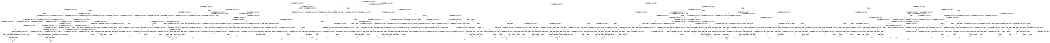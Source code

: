 digraph BCG {
size = "7, 10.5";
center = TRUE;
node [shape = circle];
0 [peripheries = 2];
0 -> 1 [label = "EX !0 !ATOMIC_EXCH_BRANCH (1, +1, TRUE, +0, 2, TRUE) !{0}"];
0 -> 2 [label = "EX !2 !ATOMIC_EXCH_BRANCH (1, +1, TRUE, +0, 3, TRUE) !{0}"];
0 -> 3 [label = "EX !1 !ATOMIC_EXCH_BRANCH (1, +0, TRUE, +0, 1, TRUE) !{0}"];
0 -> 4 [label = "EX !0 !ATOMIC_EXCH_BRANCH (1, +1, TRUE, +0, 2, TRUE) !{0}"];
1 -> 5 [label = "EX !2 !ATOMIC_EXCH_BRANCH (1, +1, TRUE, +0, 3, FALSE) !{0}"];
1 -> 6 [label = "EX !1 !ATOMIC_EXCH_BRANCH (1, +0, TRUE, +0, 1, FALSE) !{0}"];
1 -> 7 [label = "TERMINATE !0"];
2 -> 8 [label = "EX !0 !ATOMIC_EXCH_BRANCH (1, +1, TRUE, +0, 2, FALSE) !{0, 2}"];
2 -> 9 [label = "EX !1 !ATOMIC_EXCH_BRANCH (1, +0, TRUE, +0, 1, FALSE) !{0, 2}"];
2 -> 10 [label = "TERMINATE !2"];
2 -> 11 [label = "EX !0 !ATOMIC_EXCH_BRANCH (1, +1, TRUE, +0, 2, FALSE) !{0, 2}"];
3 -> 3 [label = "EX !1 !ATOMIC_EXCH_BRANCH (1, +0, TRUE, +0, 1, TRUE) !{0, 1}"];
3 -> 12 [label = "EX !0 !ATOMIC_EXCH_BRANCH (1, +1, TRUE, +0, 2, TRUE) !{0, 1}"];
3 -> 13 [label = "EX !2 !ATOMIC_EXCH_BRANCH (1, +1, TRUE, +0, 3, TRUE) !{0, 1}"];
3 -> 14 [label = "EX !0 !ATOMIC_EXCH_BRANCH (1, +1, TRUE, +0, 2, TRUE) !{0, 1}"];
4 -> 15 [label = "EX !2 !ATOMIC_EXCH_BRANCH (1, +1, TRUE, +0, 3, FALSE) !{0}"];
4 -> 16 [label = "EX !1 !ATOMIC_EXCH_BRANCH (1, +0, TRUE, +0, 1, FALSE) !{0}"];
4 -> 17 [label = "TERMINATE !0"];
5 -> 18 [label = "EX !2 !ATOMIC_EXCH_BRANCH (1, +0, TRUE, +1, 1, TRUE) !{0, 2}"];
5 -> 19 [label = "EX !1 !ATOMIC_EXCH_BRANCH (1, +0, TRUE, +0, 1, FALSE) !{0, 2}"];
5 -> 20 [label = "TERMINATE !0"];
6 -> 21 [label = "EX !2 !ATOMIC_EXCH_BRANCH (1, +1, TRUE, +0, 3, TRUE) !{0, 1}"];
6 -> 22 [label = "TERMINATE !0"];
6 -> 23 [label = "TERMINATE !1"];
7 -> 24 [label = "EX !1 !ATOMIC_EXCH_BRANCH (1, +0, TRUE, +0, 1, FALSE) !{1}"];
7 -> 25 [label = "EX !2 !ATOMIC_EXCH_BRANCH (1, +1, TRUE, +0, 3, FALSE) !{1}"];
7 -> 26 [label = "EX !1 !ATOMIC_EXCH_BRANCH (1, +0, TRUE, +0, 1, FALSE) !{1}"];
8 -> 27 [label = "EX !1 !ATOMIC_EXCH_BRANCH (1, +0, TRUE, +0, 1, FALSE) !{0, 2}"];
8 -> 28 [label = "TERMINATE !0"];
8 -> 29 [label = "TERMINATE !2"];
9 -> 21 [label = "EX !0 !ATOMIC_EXCH_BRANCH (1, +1, TRUE, +0, 2, TRUE) !{0, 1, 2}"];
9 -> 30 [label = "TERMINATE !2"];
9 -> 31 [label = "TERMINATE !1"];
9 -> 32 [label = "EX !0 !ATOMIC_EXCH_BRANCH (1, +1, TRUE, +0, 2, TRUE) !{0, 1, 2}"];
10 -> 33 [label = "EX !0 !ATOMIC_EXCH_BRANCH (1, +1, TRUE, +0, 2, FALSE) !{0}"];
10 -> 34 [label = "EX !1 !ATOMIC_EXCH_BRANCH (1, +0, TRUE, +0, 1, FALSE) !{0}"];
10 -> 35 [label = "EX !0 !ATOMIC_EXCH_BRANCH (1, +1, TRUE, +0, 2, FALSE) !{0}"];
11 -> 36 [label = "EX !1 !ATOMIC_EXCH_BRANCH (1, +0, TRUE, +0, 1, FALSE) !{0, 2}"];
11 -> 37 [label = "TERMINATE !0"];
11 -> 38 [label = "TERMINATE !2"];
12 -> 6 [label = "EX !1 !ATOMIC_EXCH_BRANCH (1, +0, TRUE, +0, 1, FALSE) !{0, 1}"];
12 -> 39 [label = "EX !2 !ATOMIC_EXCH_BRANCH (1, +1, TRUE, +0, 3, FALSE) !{0, 1}"];
12 -> 40 [label = "TERMINATE !0"];
13 -> 9 [label = "EX !1 !ATOMIC_EXCH_BRANCH (1, +0, TRUE, +0, 1, FALSE) !{0, 1, 2}"];
13 -> 41 [label = "EX !0 !ATOMIC_EXCH_BRANCH (1, +1, TRUE, +0, 2, FALSE) !{0, 1, 2}"];
13 -> 42 [label = "TERMINATE !2"];
13 -> 43 [label = "EX !0 !ATOMIC_EXCH_BRANCH (1, +1, TRUE, +0, 2, FALSE) !{0, 1, 2}"];
14 -> 44 [label = "EX !1 !ATOMIC_EXCH_BRANCH (1, +0, TRUE, +0, 1, FALSE) !{0, 1}"];
14 -> 45 [label = "EX !1 !ATOMIC_EXCH_BRANCH (1, +0, TRUE, +0, 1, FALSE) !{0, 1}"];
14 -> 46 [label = "EX !2 !ATOMIC_EXCH_BRANCH (1, +1, TRUE, +0, 3, FALSE) !{0, 1}"];
14 -> 47 [label = "TERMINATE !0"];
15 -> 48 [label = "EX !2 !ATOMIC_EXCH_BRANCH (1, +0, TRUE, +1, 1, TRUE) !{0, 2}"];
15 -> 49 [label = "EX !1 !ATOMIC_EXCH_BRANCH (1, +0, TRUE, +0, 1, FALSE) !{0, 2}"];
15 -> 50 [label = "TERMINATE !0"];
16 -> 51 [label = "EX !2 !ATOMIC_EXCH_BRANCH (1, +1, TRUE, +0, 3, TRUE) !{0, 1}"];
16 -> 52 [label = "TERMINATE !0"];
16 -> 53 [label = "TERMINATE !1"];
17 -> 54 [label = "EX !1 !ATOMIC_EXCH_BRANCH (1, +0, TRUE, +0, 1, FALSE) !{1}"];
17 -> 55 [label = "EX !2 !ATOMIC_EXCH_BRANCH (1, +1, TRUE, +0, 3, FALSE) !{1}"];
18 -> 56 [label = "EX !2 !ATOMIC_EXCH_BRANCH (1, +1, TRUE, +0, 3, TRUE) !{0, 2}"];
18 -> 57 [label = "EX !1 !ATOMIC_EXCH_BRANCH (1, +0, TRUE, +0, 1, TRUE) !{0, 2}"];
18 -> 58 [label = "TERMINATE !0"];
19 -> 59 [label = "EX !2 !ATOMIC_EXCH_BRANCH (1, +0, TRUE, +1, 1, FALSE) !{0, 1, 2}"];
19 -> 60 [label = "TERMINATE !0"];
19 -> 61 [label = "TERMINATE !1"];
20 -> 62 [label = "EX !2 !ATOMIC_EXCH_BRANCH (1, +0, TRUE, +1, 1, TRUE) !{1, 2}"];
20 -> 63 [label = "EX !1 !ATOMIC_EXCH_BRANCH (1, +0, TRUE, +0, 1, FALSE) !{1, 2}"];
20 -> 64 [label = "EX !1 !ATOMIC_EXCH_BRANCH (1, +0, TRUE, +0, 1, FALSE) !{1, 2}"];
21 -> 65 [label = "TERMINATE !0"];
21 -> 66 [label = "TERMINATE !2"];
21 -> 67 [label = "TERMINATE !1"];
22 -> 68 [label = "EX !2 !ATOMIC_EXCH_BRANCH (1, +1, TRUE, +0, 3, TRUE) !{1}"];
22 -> 69 [label = "TERMINATE !1"];
23 -> 70 [label = "EX !2 !ATOMIC_EXCH_BRANCH (1, +1, TRUE, +0, 3, TRUE) !{0}"];
23 -> 71 [label = "TERMINATE !0"];
24 -> 68 [label = "EX !2 !ATOMIC_EXCH_BRANCH (1, +1, TRUE, +0, 3, TRUE) !{1}"];
24 -> 69 [label = "TERMINATE !1"];
25 -> 62 [label = "EX !2 !ATOMIC_EXCH_BRANCH (1, +0, TRUE, +1, 1, TRUE) !{1, 2}"];
25 -> 63 [label = "EX !1 !ATOMIC_EXCH_BRANCH (1, +0, TRUE, +0, 1, FALSE) !{1, 2}"];
25 -> 64 [label = "EX !1 !ATOMIC_EXCH_BRANCH (1, +0, TRUE, +0, 1, FALSE) !{1, 2}"];
26 -> 72 [label = "EX !2 !ATOMIC_EXCH_BRANCH (1, +1, TRUE, +0, 3, TRUE) !{1}"];
26 -> 73 [label = "TERMINATE !1"];
27 -> 74 [label = "TERMINATE !0"];
27 -> 75 [label = "TERMINATE !2"];
27 -> 76 [label = "TERMINATE !1"];
28 -> 77 [label = "EX !1 !ATOMIC_EXCH_BRANCH (1, +0, TRUE, +0, 1, FALSE) !{1, 2}"];
28 -> 78 [label = "TERMINATE !2"];
28 -> 79 [label = "EX !1 !ATOMIC_EXCH_BRANCH (1, +0, TRUE, +0, 1, FALSE) !{1, 2}"];
29 -> 80 [label = "EX !1 !ATOMIC_EXCH_BRANCH (1, +0, TRUE, +0, 1, FALSE) !{0}"];
29 -> 81 [label = "TERMINATE !0"];
30 -> 82 [label = "EX !0 !ATOMIC_EXCH_BRANCH (1, +1, TRUE, +0, 2, TRUE) !{0, 1}"];
30 -> 83 [label = "TERMINATE !1"];
30 -> 84 [label = "EX !0 !ATOMIC_EXCH_BRANCH (1, +1, TRUE, +0, 2, TRUE) !{0, 1}"];
31 -> 70 [label = "EX !0 !ATOMIC_EXCH_BRANCH (1, +1, TRUE, +0, 2, TRUE) !{0, 2}"];
31 -> 85 [label = "TERMINATE !2"];
31 -> 86 [label = "EX !0 !ATOMIC_EXCH_BRANCH (1, +1, TRUE, +0, 2, TRUE) !{0, 2}"];
32 -> 87 [label = "TERMINATE !0"];
32 -> 88 [label = "TERMINATE !2"];
32 -> 89 [label = "TERMINATE !1"];
33 -> 80 [label = "EX !1 !ATOMIC_EXCH_BRANCH (1, +0, TRUE, +0, 1, FALSE) !{0}"];
33 -> 81 [label = "TERMINATE !0"];
34 -> 82 [label = "EX !0 !ATOMIC_EXCH_BRANCH (1, +1, TRUE, +0, 2, TRUE) !{0, 1}"];
34 -> 83 [label = "TERMINATE !1"];
34 -> 84 [label = "EX !0 !ATOMIC_EXCH_BRANCH (1, +1, TRUE, +0, 2, TRUE) !{0, 1}"];
35 -> 90 [label = "EX !1 !ATOMIC_EXCH_BRANCH (1, +0, TRUE, +0, 1, FALSE) !{0}"];
35 -> 91 [label = "TERMINATE !0"];
36 -> 92 [label = "TERMINATE !0"];
36 -> 93 [label = "TERMINATE !2"];
36 -> 94 [label = "TERMINATE !1"];
37 -> 95 [label = "EX !1 !ATOMIC_EXCH_BRANCH (1, +0, TRUE, +0, 1, FALSE) !{1, 2}"];
37 -> 96 [label = "TERMINATE !2"];
38 -> 97 [label = "EX !1 !ATOMIC_EXCH_BRANCH (1, +0, TRUE, +0, 1, FALSE) !{0}"];
38 -> 98 [label = "TERMINATE !0"];
39 -> 19 [label = "EX !1 !ATOMIC_EXCH_BRANCH (1, +0, TRUE, +0, 1, FALSE) !{0, 1, 2}"];
39 -> 99 [label = "EX !2 !ATOMIC_EXCH_BRANCH (1, +0, TRUE, +1, 1, TRUE) !{0, 1, 2}"];
39 -> 100 [label = "TERMINATE !0"];
40 -> 24 [label = "EX !1 !ATOMIC_EXCH_BRANCH (1, +0, TRUE, +0, 1, FALSE) !{1}"];
40 -> 101 [label = "EX !2 !ATOMIC_EXCH_BRANCH (1, +1, TRUE, +0, 3, FALSE) !{1}"];
40 -> 26 [label = "EX !1 !ATOMIC_EXCH_BRANCH (1, +0, TRUE, +0, 1, FALSE) !{1}"];
41 -> 27 [label = "EX !1 !ATOMIC_EXCH_BRANCH (1, +0, TRUE, +0, 1, FALSE) !{0, 1, 2}"];
41 -> 102 [label = "TERMINATE !0"];
41 -> 103 [label = "TERMINATE !2"];
42 -> 34 [label = "EX !1 !ATOMIC_EXCH_BRANCH (1, +0, TRUE, +0, 1, FALSE) !{0, 1}"];
42 -> 104 [label = "EX !0 !ATOMIC_EXCH_BRANCH (1, +1, TRUE, +0, 2, FALSE) !{0, 1}"];
42 -> 105 [label = "EX !0 !ATOMIC_EXCH_BRANCH (1, +1, TRUE, +0, 2, FALSE) !{0, 1}"];
43 -> 106 [label = "EX !1 !ATOMIC_EXCH_BRANCH (1, +0, TRUE, +0, 1, FALSE) !{0, 1, 2}"];
43 -> 107 [label = "EX !1 !ATOMIC_EXCH_BRANCH (1, +0, TRUE, +0, 1, FALSE) !{0, 1, 2}"];
43 -> 108 [label = "TERMINATE !0"];
43 -> 109 [label = "TERMINATE !2"];
44 -> 110 [label = "EX !2 !ATOMIC_EXCH_BRANCH (1, +1, TRUE, +0, 3, TRUE) !{0, 1}"];
44 -> 111 [label = "TERMINATE !0"];
44 -> 112 [label = "TERMINATE !1"];
45 -> 113 [label = "EX !2 !ATOMIC_EXCH_BRANCH (1, +1, TRUE, +0, 3, TRUE) !{0, 1}"];
45 -> 114 [label = "TERMINATE !0"];
45 -> 115 [label = "TERMINATE !1"];
46 -> 116 [label = "EX !1 !ATOMIC_EXCH_BRANCH (1, +0, TRUE, +0, 1, FALSE) !{0, 1, 2}"];
46 -> 117 [label = "EX !2 !ATOMIC_EXCH_BRANCH (1, +0, TRUE, +1, 1, TRUE) !{0, 1, 2}"];
46 -> 118 [label = "TERMINATE !0"];
47 -> 119 [label = "EX !1 !ATOMIC_EXCH_BRANCH (1, +0, TRUE, +0, 1, FALSE) !{1}"];
47 -> 120 [label = "EX !2 !ATOMIC_EXCH_BRANCH (1, +1, TRUE, +0, 3, FALSE) !{1}"];
48 -> 121 [label = "EX !2 !ATOMIC_EXCH_BRANCH (1, +1, TRUE, +0, 3, TRUE) !{0, 2}"];
48 -> 122 [label = "EX !1 !ATOMIC_EXCH_BRANCH (1, +0, TRUE, +0, 1, TRUE) !{0, 2}"];
48 -> 123 [label = "TERMINATE !0"];
49 -> 124 [label = "EX !2 !ATOMIC_EXCH_BRANCH (1, +0, TRUE, +1, 1, FALSE) !{0, 1, 2}"];
49 -> 125 [label = "TERMINATE !0"];
49 -> 126 [label = "TERMINATE !1"];
50 -> 127 [label = "EX !2 !ATOMIC_EXCH_BRANCH (1, +0, TRUE, +1, 1, TRUE) !{1, 2}"];
50 -> 128 [label = "EX !1 !ATOMIC_EXCH_BRANCH (1, +0, TRUE, +0, 1, FALSE) !{1, 2}"];
51 -> 129 [label = "TERMINATE !0"];
51 -> 130 [label = "TERMINATE !2"];
51 -> 131 [label = "TERMINATE !1"];
52 -> 132 [label = "EX !2 !ATOMIC_EXCH_BRANCH (1, +1, TRUE, +0, 3, TRUE) !{1}"];
52 -> 133 [label = "TERMINATE !1"];
53 -> 134 [label = "EX !2 !ATOMIC_EXCH_BRANCH (1, +1, TRUE, +0, 3, TRUE) !{0}"];
53 -> 135 [label = "TERMINATE !0"];
54 -> 132 [label = "EX !2 !ATOMIC_EXCH_BRANCH (1, +1, TRUE, +0, 3, TRUE) !{1}"];
54 -> 133 [label = "TERMINATE !1"];
55 -> 127 [label = "EX !2 !ATOMIC_EXCH_BRANCH (1, +0, TRUE, +1, 1, TRUE) !{1, 2}"];
55 -> 128 [label = "EX !1 !ATOMIC_EXCH_BRANCH (1, +0, TRUE, +0, 1, FALSE) !{1, 2}"];
56 -> 27 [label = "EX !1 !ATOMIC_EXCH_BRANCH (1, +0, TRUE, +0, 1, FALSE) !{0, 2}"];
56 -> 28 [label = "TERMINATE !0"];
56 -> 29 [label = "TERMINATE !2"];
57 -> 57 [label = "EX !1 !ATOMIC_EXCH_BRANCH (1, +0, TRUE, +0, 1, TRUE) !{0, 1, 2}"];
57 -> 136 [label = "EX !2 !ATOMIC_EXCH_BRANCH (1, +1, TRUE, +0, 3, TRUE) !{0, 1, 2}"];
57 -> 137 [label = "TERMINATE !0"];
58 -> 138 [label = "EX !2 !ATOMIC_EXCH_BRANCH (1, +1, TRUE, +0, 3, TRUE) !{1, 2}"];
58 -> 139 [label = "EX !1 !ATOMIC_EXCH_BRANCH (1, +0, TRUE, +0, 1, TRUE) !{1, 2}"];
58 -> 140 [label = "EX !1 !ATOMIC_EXCH_BRANCH (1, +0, TRUE, +0, 1, TRUE) !{1, 2}"];
59 -> 74 [label = "TERMINATE !0"];
59 -> 75 [label = "TERMINATE !2"];
59 -> 76 [label = "TERMINATE !1"];
60 -> 141 [label = "EX !2 !ATOMIC_EXCH_BRANCH (1, +0, TRUE, +1, 1, FALSE) !{1, 2}"];
60 -> 142 [label = "TERMINATE !1"];
61 -> 143 [label = "EX !2 !ATOMIC_EXCH_BRANCH (1, +0, TRUE, +1, 1, FALSE) !{0, 2}"];
61 -> 144 [label = "TERMINATE !0"];
62 -> 138 [label = "EX !2 !ATOMIC_EXCH_BRANCH (1, +1, TRUE, +0, 3, TRUE) !{1, 2}"];
62 -> 139 [label = "EX !1 !ATOMIC_EXCH_BRANCH (1, +0, TRUE, +0, 1, TRUE) !{1, 2}"];
62 -> 140 [label = "EX !1 !ATOMIC_EXCH_BRANCH (1, +0, TRUE, +0, 1, TRUE) !{1, 2}"];
63 -> 141 [label = "EX !2 !ATOMIC_EXCH_BRANCH (1, +0, TRUE, +1, 1, FALSE) !{1, 2}"];
63 -> 142 [label = "TERMINATE !1"];
64 -> 145 [label = "EX !2 !ATOMIC_EXCH_BRANCH (1, +0, TRUE, +1, 1, FALSE) !{1, 2}"];
64 -> 146 [label = "EX !2 !ATOMIC_EXCH_BRANCH (1, +0, TRUE, +1, 1, FALSE) !{1, 2}"];
64 -> 147 [label = "TERMINATE !1"];
65 -> 148 [label = "TERMINATE !2"];
65 -> 149 [label = "TERMINATE !1"];
66 -> 150 [label = "TERMINATE !0"];
66 -> 151 [label = "TERMINATE !1"];
67 -> 152 [label = "TERMINATE !0"];
67 -> 153 [label = "TERMINATE !2"];
68 -> 148 [label = "TERMINATE !2"];
68 -> 149 [label = "TERMINATE !1"];
69 -> 154 [label = "EX !2 !ATOMIC_EXCH_BRANCH (1, +1, TRUE, +0, 3, TRUE) !{2}"];
69 -> 155 [label = "EX !2 !ATOMIC_EXCH_BRANCH (1, +1, TRUE, +0, 3, TRUE) !{2}"];
70 -> 152 [label = "TERMINATE !0"];
70 -> 153 [label = "TERMINATE !2"];
71 -> 156 [label = "EX !2 !ATOMIC_EXCH_BRANCH (1, +1, TRUE, +0, 3, TRUE) !{1, 2}"];
72 -> 157 [label = "TERMINATE !2"];
72 -> 158 [label = "TERMINATE !1"];
73 -> 159 [label = "EX !2 !ATOMIC_EXCH_BRANCH (1, +1, TRUE, +0, 3, TRUE) !{2}"];
74 -> 160 [label = "TERMINATE !2"];
74 -> 161 [label = "TERMINATE !1"];
75 -> 162 [label = "TERMINATE !0"];
75 -> 163 [label = "TERMINATE !1"];
76 -> 164 [label = "TERMINATE !0"];
76 -> 165 [label = "TERMINATE !2"];
77 -> 160 [label = "TERMINATE !2"];
77 -> 161 [label = "TERMINATE !1"];
78 -> 166 [label = "EX !1 !ATOMIC_EXCH_BRANCH (1, +0, TRUE, +0, 1, FALSE) !{1}"];
78 -> 167 [label = "EX !1 !ATOMIC_EXCH_BRANCH (1, +0, TRUE, +0, 1, FALSE) !{1}"];
79 -> 168 [label = "TERMINATE !2"];
79 -> 169 [label = "TERMINATE !1"];
80 -> 162 [label = "TERMINATE !0"];
80 -> 163 [label = "TERMINATE !1"];
81 -> 166 [label = "EX !1 !ATOMIC_EXCH_BRANCH (1, +0, TRUE, +0, 1, FALSE) !{1}"];
81 -> 167 [label = "EX !1 !ATOMIC_EXCH_BRANCH (1, +0, TRUE, +0, 1, FALSE) !{1}"];
82 -> 150 [label = "TERMINATE !0"];
82 -> 151 [label = "TERMINATE !1"];
83 -> 170 [label = "EX !0 !ATOMIC_EXCH_BRANCH (1, +1, TRUE, +0, 2, TRUE) !{0}"];
83 -> 171 [label = "EX !0 !ATOMIC_EXCH_BRANCH (1, +1, TRUE, +0, 2, TRUE) !{0}"];
84 -> 172 [label = "TERMINATE !0"];
84 -> 173 [label = "TERMINATE !1"];
85 -> 170 [label = "EX !0 !ATOMIC_EXCH_BRANCH (1, +1, TRUE, +0, 2, TRUE) !{0}"];
85 -> 171 [label = "EX !0 !ATOMIC_EXCH_BRANCH (1, +1, TRUE, +0, 2, TRUE) !{0}"];
86 -> 174 [label = "TERMINATE !0"];
86 -> 175 [label = "TERMINATE !2"];
87 -> 176 [label = "TERMINATE !2"];
87 -> 177 [label = "TERMINATE !1"];
88 -> 178 [label = "TERMINATE !0"];
88 -> 179 [label = "TERMINATE !1"];
89 -> 180 [label = "TERMINATE !0"];
89 -> 181 [label = "TERMINATE !2"];
90 -> 182 [label = "TERMINATE !0"];
90 -> 183 [label = "TERMINATE !1"];
91 -> 184 [label = "EX !1 !ATOMIC_EXCH_BRANCH (1, +0, TRUE, +0, 1, FALSE) !{1}"];
92 -> 185 [label = "TERMINATE !2"];
92 -> 186 [label = "TERMINATE !1"];
93 -> 187 [label = "TERMINATE !0"];
93 -> 188 [label = "TERMINATE !1"];
94 -> 189 [label = "TERMINATE !0"];
94 -> 190 [label = "TERMINATE !2"];
95 -> 185 [label = "TERMINATE !2"];
95 -> 186 [label = "TERMINATE !1"];
96 -> 191 [label = "EX !1 !ATOMIC_EXCH_BRANCH (1, +0, TRUE, +0, 1, FALSE) !{1}"];
97 -> 187 [label = "TERMINATE !0"];
97 -> 188 [label = "TERMINATE !1"];
98 -> 191 [label = "EX !1 !ATOMIC_EXCH_BRANCH (1, +0, TRUE, +0, 1, FALSE) !{1}"];
99 -> 57 [label = "EX !1 !ATOMIC_EXCH_BRANCH (1, +0, TRUE, +0, 1, TRUE) !{0, 1, 2}"];
99 -> 136 [label = "EX !2 !ATOMIC_EXCH_BRANCH (1, +1, TRUE, +0, 3, TRUE) !{0, 1, 2}"];
99 -> 137 [label = "TERMINATE !0"];
100 -> 63 [label = "EX !1 !ATOMIC_EXCH_BRANCH (1, +0, TRUE, +0, 1, FALSE) !{1, 2}"];
100 -> 192 [label = "EX !2 !ATOMIC_EXCH_BRANCH (1, +0, TRUE, +1, 1, TRUE) !{1, 2}"];
100 -> 64 [label = "EX !1 !ATOMIC_EXCH_BRANCH (1, +0, TRUE, +0, 1, FALSE) !{1, 2}"];
101 -> 63 [label = "EX !1 !ATOMIC_EXCH_BRANCH (1, +0, TRUE, +0, 1, FALSE) !{1, 2}"];
101 -> 192 [label = "EX !2 !ATOMIC_EXCH_BRANCH (1, +0, TRUE, +1, 1, TRUE) !{1, 2}"];
101 -> 64 [label = "EX !1 !ATOMIC_EXCH_BRANCH (1, +0, TRUE, +0, 1, FALSE) !{1, 2}"];
102 -> 77 [label = "EX !1 !ATOMIC_EXCH_BRANCH (1, +0, TRUE, +0, 1, FALSE) !{1, 2}"];
102 -> 193 [label = "TERMINATE !2"];
102 -> 79 [label = "EX !1 !ATOMIC_EXCH_BRANCH (1, +0, TRUE, +0, 1, FALSE) !{1, 2}"];
103 -> 80 [label = "EX !1 !ATOMIC_EXCH_BRANCH (1, +0, TRUE, +0, 1, FALSE) !{0, 1}"];
103 -> 194 [label = "TERMINATE !0"];
104 -> 80 [label = "EX !1 !ATOMIC_EXCH_BRANCH (1, +0, TRUE, +0, 1, FALSE) !{0, 1}"];
104 -> 194 [label = "TERMINATE !0"];
105 -> 195 [label = "EX !1 !ATOMIC_EXCH_BRANCH (1, +0, TRUE, +0, 1, FALSE) !{0, 1}"];
105 -> 196 [label = "EX !1 !ATOMIC_EXCH_BRANCH (1, +0, TRUE, +0, 1, FALSE) !{0, 1}"];
105 -> 197 [label = "TERMINATE !0"];
106 -> 198 [label = "TERMINATE !0"];
106 -> 199 [label = "TERMINATE !2"];
106 -> 200 [label = "TERMINATE !1"];
107 -> 201 [label = "TERMINATE !0"];
107 -> 202 [label = "TERMINATE !2"];
107 -> 203 [label = "TERMINATE !1"];
108 -> 204 [label = "EX !1 !ATOMIC_EXCH_BRANCH (1, +0, TRUE, +0, 1, FALSE) !{1, 2}"];
108 -> 205 [label = "TERMINATE !2"];
109 -> 206 [label = "EX !1 !ATOMIC_EXCH_BRANCH (1, +0, TRUE, +0, 1, FALSE) !{0, 1}"];
109 -> 207 [label = "TERMINATE !0"];
110 -> 208 [label = "TERMINATE !0"];
110 -> 209 [label = "TERMINATE !2"];
110 -> 210 [label = "TERMINATE !1"];
111 -> 211 [label = "EX !2 !ATOMIC_EXCH_BRANCH (1, +1, TRUE, +0, 3, TRUE) !{1}"];
111 -> 212 [label = "TERMINATE !1"];
112 -> 213 [label = "EX !2 !ATOMIC_EXCH_BRANCH (1, +1, TRUE, +0, 3, TRUE) !{0}"];
112 -> 214 [label = "TERMINATE !0"];
113 -> 215 [label = "TERMINATE !0"];
113 -> 216 [label = "TERMINATE !2"];
113 -> 217 [label = "TERMINATE !1"];
114 -> 218 [label = "EX !2 !ATOMIC_EXCH_BRANCH (1, +1, TRUE, +0, 3, TRUE) !{1}"];
114 -> 219 [label = "TERMINATE !1"];
115 -> 220 [label = "EX !2 !ATOMIC_EXCH_BRANCH (1, +1, TRUE, +0, 3, TRUE) !{0}"];
115 -> 221 [label = "TERMINATE !0"];
116 -> 222 [label = "EX !2 !ATOMIC_EXCH_BRANCH (1, +0, TRUE, +1, 1, FALSE) !{0, 1, 2}"];
116 -> 223 [label = "TERMINATE !0"];
116 -> 224 [label = "TERMINATE !1"];
117 -> 225 [label = "EX !1 !ATOMIC_EXCH_BRANCH (1, +0, TRUE, +0, 1, TRUE) !{0, 1, 2}"];
117 -> 226 [label = "EX !2 !ATOMIC_EXCH_BRANCH (1, +1, TRUE, +0, 3, TRUE) !{0, 1, 2}"];
117 -> 227 [label = "TERMINATE !0"];
118 -> 228 [label = "EX !1 !ATOMIC_EXCH_BRANCH (1, +0, TRUE, +0, 1, FALSE) !{1, 2}"];
118 -> 229 [label = "EX !2 !ATOMIC_EXCH_BRANCH (1, +0, TRUE, +1, 1, TRUE) !{1, 2}"];
119 -> 218 [label = "EX !2 !ATOMIC_EXCH_BRANCH (1, +1, TRUE, +0, 3, TRUE) !{1}"];
119 -> 219 [label = "TERMINATE !1"];
120 -> 228 [label = "EX !1 !ATOMIC_EXCH_BRANCH (1, +0, TRUE, +0, 1, FALSE) !{1, 2}"];
120 -> 229 [label = "EX !2 !ATOMIC_EXCH_BRANCH (1, +0, TRUE, +1, 1, TRUE) !{1, 2}"];
121 -> 230 [label = "EX !1 !ATOMIC_EXCH_BRANCH (1, +0, TRUE, +0, 1, FALSE) !{0, 2}"];
121 -> 231 [label = "TERMINATE !0"];
121 -> 232 [label = "TERMINATE !2"];
122 -> 122 [label = "EX !1 !ATOMIC_EXCH_BRANCH (1, +0, TRUE, +0, 1, TRUE) !{0, 1, 2}"];
122 -> 233 [label = "EX !2 !ATOMIC_EXCH_BRANCH (1, +1, TRUE, +0, 3, TRUE) !{0, 1, 2}"];
122 -> 234 [label = "TERMINATE !0"];
123 -> 235 [label = "EX !2 !ATOMIC_EXCH_BRANCH (1, +1, TRUE, +0, 3, TRUE) !{1, 2}"];
123 -> 236 [label = "EX !1 !ATOMIC_EXCH_BRANCH (1, +0, TRUE, +0, 1, TRUE) !{1, 2}"];
124 -> 237 [label = "TERMINATE !0"];
124 -> 238 [label = "TERMINATE !2"];
124 -> 239 [label = "TERMINATE !1"];
125 -> 240 [label = "EX !2 !ATOMIC_EXCH_BRANCH (1, +0, TRUE, +1, 1, FALSE) !{1, 2}"];
125 -> 241 [label = "TERMINATE !1"];
126 -> 242 [label = "EX !2 !ATOMIC_EXCH_BRANCH (1, +0, TRUE, +1, 1, FALSE) !{0, 2}"];
126 -> 243 [label = "TERMINATE !0"];
127 -> 235 [label = "EX !2 !ATOMIC_EXCH_BRANCH (1, +1, TRUE, +0, 3, TRUE) !{1, 2}"];
127 -> 236 [label = "EX !1 !ATOMIC_EXCH_BRANCH (1, +0, TRUE, +0, 1, TRUE) !{1, 2}"];
128 -> 240 [label = "EX !2 !ATOMIC_EXCH_BRANCH (1, +0, TRUE, +1, 1, FALSE) !{1, 2}"];
128 -> 241 [label = "TERMINATE !1"];
129 -> 244 [label = "TERMINATE !2"];
129 -> 245 [label = "TERMINATE !1"];
130 -> 246 [label = "TERMINATE !0"];
130 -> 247 [label = "TERMINATE !1"];
131 -> 248 [label = "TERMINATE !0"];
131 -> 249 [label = "TERMINATE !2"];
132 -> 244 [label = "TERMINATE !2"];
132 -> 245 [label = "TERMINATE !1"];
133 -> 250 [label = "EX !2 !ATOMIC_EXCH_BRANCH (1, +1, TRUE, +0, 3, TRUE) !{2}"];
134 -> 248 [label = "TERMINATE !0"];
134 -> 249 [label = "TERMINATE !2"];
135 -> 251 [label = "EX !2 !ATOMIC_EXCH_BRANCH (1, +1, TRUE, +0, 3, TRUE) !{1, 2}"];
136 -> 27 [label = "EX !1 !ATOMIC_EXCH_BRANCH (1, +0, TRUE, +0, 1, FALSE) !{0, 1, 2}"];
136 -> 102 [label = "TERMINATE !0"];
136 -> 103 [label = "TERMINATE !2"];
137 -> 139 [label = "EX !1 !ATOMIC_EXCH_BRANCH (1, +0, TRUE, +0, 1, TRUE) !{1, 2}"];
137 -> 252 [label = "EX !2 !ATOMIC_EXCH_BRANCH (1, +1, TRUE, +0, 3, TRUE) !{1, 2}"];
137 -> 140 [label = "EX !1 !ATOMIC_EXCH_BRANCH (1, +0, TRUE, +0, 1, TRUE) !{1, 2}"];
138 -> 77 [label = "EX !1 !ATOMIC_EXCH_BRANCH (1, +0, TRUE, +0, 1, FALSE) !{1, 2}"];
138 -> 78 [label = "TERMINATE !2"];
138 -> 79 [label = "EX !1 !ATOMIC_EXCH_BRANCH (1, +0, TRUE, +0, 1, FALSE) !{1, 2}"];
139 -> 139 [label = "EX !1 !ATOMIC_EXCH_BRANCH (1, +0, TRUE, +0, 1, TRUE) !{1, 2}"];
139 -> 252 [label = "EX !2 !ATOMIC_EXCH_BRANCH (1, +1, TRUE, +0, 3, TRUE) !{1, 2}"];
139 -> 140 [label = "EX !1 !ATOMIC_EXCH_BRANCH (1, +0, TRUE, +0, 1, TRUE) !{1, 2}"];
140 -> 253 [label = "EX !2 !ATOMIC_EXCH_BRANCH (1, +1, TRUE, +0, 3, TRUE) !{1, 2}"];
140 -> 140 [label = "EX !1 !ATOMIC_EXCH_BRANCH (1, +0, TRUE, +0, 1, TRUE) !{1, 2}"];
140 -> 254 [label = "EX !2 !ATOMIC_EXCH_BRANCH (1, +1, TRUE, +0, 3, TRUE) !{1, 2}"];
141 -> 160 [label = "TERMINATE !2"];
141 -> 161 [label = "TERMINATE !1"];
142 -> 255 [label = "EX !2 !ATOMIC_EXCH_BRANCH (1, +0, TRUE, +1, 1, FALSE) !{2}"];
142 -> 256 [label = "EX !2 !ATOMIC_EXCH_BRANCH (1, +0, TRUE, +1, 1, FALSE) !{2}"];
143 -> 164 [label = "TERMINATE !0"];
143 -> 165 [label = "TERMINATE !2"];
144 -> 257 [label = "EX !2 !ATOMIC_EXCH_BRANCH (1, +0, TRUE, +1, 1, FALSE) !{1, 2}"];
145 -> 258 [label = "TERMINATE !2"];
145 -> 259 [label = "TERMINATE !1"];
146 -> 168 [label = "TERMINATE !2"];
146 -> 169 [label = "TERMINATE !1"];
147 -> 260 [label = "EX !2 !ATOMIC_EXCH_BRANCH (1, +0, TRUE, +1, 1, FALSE) !{2}"];
148 -> 261 [label = "TERMINATE !1"];
149 -> 262 [label = "TERMINATE !2"];
150 -> 261 [label = "TERMINATE !1"];
151 -> 263 [label = "TERMINATE !0"];
152 -> 264 [label = "TERMINATE !2"];
153 -> 263 [label = "TERMINATE !0"];
154 -> 262 [label = "TERMINATE !2"];
155 -> 265 [label = "TERMINATE !2"];
156 -> 264 [label = "TERMINATE !2"];
157 -> 266 [label = "TERMINATE !1"];
158 -> 267 [label = "TERMINATE !2"];
159 -> 267 [label = "TERMINATE !2"];
160 -> 268 [label = "TERMINATE !1"];
161 -> 269 [label = "TERMINATE !2"];
162 -> 268 [label = "TERMINATE !1"];
163 -> 270 [label = "TERMINATE !0"];
164 -> 271 [label = "TERMINATE !2"];
165 -> 270 [label = "TERMINATE !0"];
166 -> 268 [label = "TERMINATE !1"];
167 -> 272 [label = "TERMINATE !1"];
168 -> 273 [label = "TERMINATE !1"];
169 -> 274 [label = "TERMINATE !2"];
170 -> 263 [label = "TERMINATE !0"];
171 -> 275 [label = "TERMINATE !0"];
172 -> 276 [label = "TERMINATE !1"];
173 -> 277 [label = "TERMINATE !0"];
174 -> 278 [label = "TERMINATE !2"];
175 -> 279 [label = "TERMINATE !0"];
176 -> 280 [label = "TERMINATE !1"];
177 -> 281 [label = "TERMINATE !2"];
178 -> 280 [label = "TERMINATE !1"];
179 -> 282 [label = "TERMINATE !0"];
180 -> 283 [label = "TERMINATE !2"];
181 -> 282 [label = "TERMINATE !0"];
182 -> 284 [label = "TERMINATE !1"];
183 -> 285 [label = "TERMINATE !0"];
184 -> 284 [label = "TERMINATE !1"];
185 -> 286 [label = "TERMINATE !1"];
186 -> 287 [label = "TERMINATE !2"];
187 -> 286 [label = "TERMINATE !1"];
188 -> 288 [label = "TERMINATE !0"];
189 -> 289 [label = "TERMINATE !2"];
190 -> 288 [label = "TERMINATE !0"];
191 -> 286 [label = "TERMINATE !1"];
192 -> 139 [label = "EX !1 !ATOMIC_EXCH_BRANCH (1, +0, TRUE, +0, 1, TRUE) !{1, 2}"];
192 -> 252 [label = "EX !2 !ATOMIC_EXCH_BRANCH (1, +1, TRUE, +0, 3, TRUE) !{1, 2}"];
192 -> 140 [label = "EX !1 !ATOMIC_EXCH_BRANCH (1, +0, TRUE, +0, 1, TRUE) !{1, 2}"];
193 -> 166 [label = "EX !1 !ATOMIC_EXCH_BRANCH (1, +0, TRUE, +0, 1, FALSE) !{1}"];
193 -> 167 [label = "EX !1 !ATOMIC_EXCH_BRANCH (1, +0, TRUE, +0, 1, FALSE) !{1}"];
194 -> 166 [label = "EX !1 !ATOMIC_EXCH_BRANCH (1, +0, TRUE, +0, 1, FALSE) !{1}"];
194 -> 167 [label = "EX !1 !ATOMIC_EXCH_BRANCH (1, +0, TRUE, +0, 1, FALSE) !{1}"];
195 -> 290 [label = "TERMINATE !0"];
195 -> 291 [label = "TERMINATE !1"];
196 -> 292 [label = "TERMINATE !0"];
196 -> 293 [label = "TERMINATE !1"];
197 -> 294 [label = "EX !1 !ATOMIC_EXCH_BRANCH (1, +0, TRUE, +0, 1, FALSE) !{1}"];
198 -> 295 [label = "TERMINATE !2"];
198 -> 296 [label = "TERMINATE !1"];
199 -> 297 [label = "TERMINATE !0"];
199 -> 298 [label = "TERMINATE !1"];
200 -> 299 [label = "TERMINATE !0"];
200 -> 300 [label = "TERMINATE !2"];
201 -> 301 [label = "TERMINATE !2"];
201 -> 302 [label = "TERMINATE !1"];
202 -> 303 [label = "TERMINATE !0"];
202 -> 304 [label = "TERMINATE !1"];
203 -> 305 [label = "TERMINATE !0"];
203 -> 306 [label = "TERMINATE !2"];
204 -> 301 [label = "TERMINATE !2"];
204 -> 302 [label = "TERMINATE !1"];
205 -> 307 [label = "EX !1 !ATOMIC_EXCH_BRANCH (1, +0, TRUE, +0, 1, FALSE) !{1}"];
206 -> 303 [label = "TERMINATE !0"];
206 -> 304 [label = "TERMINATE !1"];
207 -> 307 [label = "EX !1 !ATOMIC_EXCH_BRANCH (1, +0, TRUE, +0, 1, FALSE) !{1}"];
208 -> 308 [label = "TERMINATE !2"];
208 -> 309 [label = "TERMINATE !1"];
209 -> 310 [label = "TERMINATE !0"];
209 -> 311 [label = "TERMINATE !1"];
210 -> 312 [label = "TERMINATE !0"];
210 -> 313 [label = "TERMINATE !2"];
211 -> 308 [label = "TERMINATE !2"];
211 -> 309 [label = "TERMINATE !1"];
212 -> 314 [label = "EX !2 !ATOMIC_EXCH_BRANCH (1, +1, TRUE, +0, 3, TRUE) !{2}"];
213 -> 312 [label = "TERMINATE !0"];
213 -> 313 [label = "TERMINATE !2"];
214 -> 315 [label = "EX !2 !ATOMIC_EXCH_BRANCH (1, +1, TRUE, +0, 3, TRUE) !{1, 2}"];
215 -> 316 [label = "TERMINATE !2"];
215 -> 317 [label = "TERMINATE !1"];
216 -> 172 [label = "TERMINATE !0"];
216 -> 173 [label = "TERMINATE !1"];
217 -> 318 [label = "TERMINATE !0"];
217 -> 319 [label = "TERMINATE !2"];
218 -> 316 [label = "TERMINATE !2"];
218 -> 317 [label = "TERMINATE !1"];
219 -> 320 [label = "EX !2 !ATOMIC_EXCH_BRANCH (1, +1, TRUE, +0, 3, TRUE) !{2}"];
220 -> 318 [label = "TERMINATE !0"];
220 -> 319 [label = "TERMINATE !2"];
221 -> 321 [label = "EX !2 !ATOMIC_EXCH_BRANCH (1, +1, TRUE, +0, 3, TRUE) !{1, 2}"];
222 -> 322 [label = "TERMINATE !0"];
222 -> 323 [label = "TERMINATE !2"];
222 -> 324 [label = "TERMINATE !1"];
223 -> 325 [label = "EX !2 !ATOMIC_EXCH_BRANCH (1, +0, TRUE, +1, 1, FALSE) !{1, 2}"];
223 -> 326 [label = "TERMINATE !1"];
224 -> 327 [label = "EX !2 !ATOMIC_EXCH_BRANCH (1, +0, TRUE, +1, 1, FALSE) !{0, 2}"];
224 -> 328 [label = "TERMINATE !0"];
225 -> 225 [label = "EX !1 !ATOMIC_EXCH_BRANCH (1, +0, TRUE, +0, 1, TRUE) !{0, 1, 2}"];
225 -> 226 [label = "EX !2 !ATOMIC_EXCH_BRANCH (1, +1, TRUE, +0, 3, TRUE) !{0, 1, 2}"];
225 -> 227 [label = "TERMINATE !0"];
226 -> 329 [label = "EX !1 !ATOMIC_EXCH_BRANCH (1, +0, TRUE, +0, 1, FALSE) !{0, 1, 2}"];
226 -> 330 [label = "TERMINATE !0"];
226 -> 331 [label = "TERMINATE !2"];
227 -> 332 [label = "EX !1 !ATOMIC_EXCH_BRANCH (1, +0, TRUE, +0, 1, TRUE) !{1, 2}"];
227 -> 333 [label = "EX !2 !ATOMIC_EXCH_BRANCH (1, +1, TRUE, +0, 3, TRUE) !{1, 2}"];
228 -> 325 [label = "EX !2 !ATOMIC_EXCH_BRANCH (1, +0, TRUE, +1, 1, FALSE) !{1, 2}"];
228 -> 326 [label = "TERMINATE !1"];
229 -> 332 [label = "EX !1 !ATOMIC_EXCH_BRANCH (1, +0, TRUE, +0, 1, TRUE) !{1, 2}"];
229 -> 333 [label = "EX !2 !ATOMIC_EXCH_BRANCH (1, +1, TRUE, +0, 3, TRUE) !{1, 2}"];
230 -> 237 [label = "TERMINATE !0"];
230 -> 238 [label = "TERMINATE !2"];
230 -> 239 [label = "TERMINATE !1"];
231 -> 334 [label = "EX !1 !ATOMIC_EXCH_BRANCH (1, +0, TRUE, +0, 1, FALSE) !{1, 2}"];
231 -> 335 [label = "TERMINATE !2"];
232 -> 90 [label = "EX !1 !ATOMIC_EXCH_BRANCH (1, +0, TRUE, +0, 1, FALSE) !{0}"];
232 -> 91 [label = "TERMINATE !0"];
233 -> 230 [label = "EX !1 !ATOMIC_EXCH_BRANCH (1, +0, TRUE, +0, 1, FALSE) !{0, 1, 2}"];
233 -> 336 [label = "TERMINATE !0"];
233 -> 337 [label = "TERMINATE !2"];
234 -> 236 [label = "EX !1 !ATOMIC_EXCH_BRANCH (1, +0, TRUE, +0, 1, TRUE) !{1, 2}"];
234 -> 338 [label = "EX !2 !ATOMIC_EXCH_BRANCH (1, +1, TRUE, +0, 3, TRUE) !{1, 2}"];
235 -> 334 [label = "EX !1 !ATOMIC_EXCH_BRANCH (1, +0, TRUE, +0, 1, FALSE) !{1, 2}"];
235 -> 335 [label = "TERMINATE !2"];
236 -> 236 [label = "EX !1 !ATOMIC_EXCH_BRANCH (1, +0, TRUE, +0, 1, TRUE) !{1, 2}"];
236 -> 338 [label = "EX !2 !ATOMIC_EXCH_BRANCH (1, +1, TRUE, +0, 3, TRUE) !{1, 2}"];
237 -> 339 [label = "TERMINATE !2"];
237 -> 340 [label = "TERMINATE !1"];
238 -> 182 [label = "TERMINATE !0"];
238 -> 183 [label = "TERMINATE !1"];
239 -> 341 [label = "TERMINATE !0"];
239 -> 342 [label = "TERMINATE !2"];
240 -> 339 [label = "TERMINATE !2"];
240 -> 340 [label = "TERMINATE !1"];
241 -> 343 [label = "EX !2 !ATOMIC_EXCH_BRANCH (1, +0, TRUE, +1, 1, FALSE) !{2}"];
242 -> 341 [label = "TERMINATE !0"];
242 -> 342 [label = "TERMINATE !2"];
243 -> 344 [label = "EX !2 !ATOMIC_EXCH_BRANCH (1, +0, TRUE, +1, 1, FALSE) !{1, 2}"];
244 -> 345 [label = "TERMINATE !1"];
245 -> 346 [label = "TERMINATE !2"];
246 -> 345 [label = "TERMINATE !1"];
247 -> 275 [label = "TERMINATE !0"];
248 -> 347 [label = "TERMINATE !2"];
249 -> 275 [label = "TERMINATE !0"];
250 -> 346 [label = "TERMINATE !2"];
251 -> 347 [label = "TERMINATE !2"];
252 -> 77 [label = "EX !1 !ATOMIC_EXCH_BRANCH (1, +0, TRUE, +0, 1, FALSE) !{1, 2}"];
252 -> 193 [label = "TERMINATE !2"];
252 -> 79 [label = "EX !1 !ATOMIC_EXCH_BRANCH (1, +0, TRUE, +0, 1, FALSE) !{1, 2}"];
253 -> 348 [label = "EX !1 !ATOMIC_EXCH_BRANCH (1, +0, TRUE, +0, 1, FALSE) !{1, 2}"];
253 -> 349 [label = "TERMINATE !2"];
253 -> 79 [label = "EX !1 !ATOMIC_EXCH_BRANCH (1, +0, TRUE, +0, 1, FALSE) !{1, 2}"];
254 -> 79 [label = "EX !1 !ATOMIC_EXCH_BRANCH (1, +0, TRUE, +0, 1, FALSE) !{1, 2}"];
254 -> 350 [label = "TERMINATE !2"];
255 -> 269 [label = "TERMINATE !2"];
256 -> 351 [label = "TERMINATE !2"];
257 -> 271 [label = "TERMINATE !2"];
258 -> 352 [label = "TERMINATE !1"];
259 -> 353 [label = "TERMINATE !2"];
260 -> 274 [label = "TERMINATE !2"];
261 -> 354 [label = "exit"];
262 -> 354 [label = "exit"];
263 -> 354 [label = "exit"];
264 -> 354 [label = "exit"];
265 -> 355 [label = "exit"];
266 -> 356 [label = "exit"];
267 -> 356 [label = "exit"];
268 -> 354 [label = "exit"];
269 -> 354 [label = "exit"];
270 -> 354 [label = "exit"];
271 -> 354 [label = "exit"];
272 -> 356 [label = "exit"];
273 -> 357 [label = "exit"];
274 -> 357 [label = "exit"];
275 -> 358 [label = "exit"];
276 -> 359 [label = "exit"];
277 -> 359 [label = "exit"];
278 -> 360 [label = "exit"];
279 -> 360 [label = "exit"];
280 -> 361 [label = "exit"];
281 -> 361 [label = "exit"];
282 -> 361 [label = "exit"];
283 -> 361 [label = "exit"];
284 -> 358 [label = "exit"];
285 -> 358 [label = "exit"];
286 -> 360 [label = "exit"];
287 -> 360 [label = "exit"];
288 -> 360 [label = "exit"];
289 -> 360 [label = "exit"];
290 -> 362 [label = "TERMINATE !1"];
291 -> 363 [label = "TERMINATE !0"];
292 -> 364 [label = "TERMINATE !1"];
293 -> 365 [label = "TERMINATE !0"];
294 -> 364 [label = "TERMINATE !1"];
295 -> 366 [label = "TERMINATE !1"];
296 -> 367 [label = "TERMINATE !2"];
297 -> 366 [label = "TERMINATE !1"];
298 -> 368 [label = "TERMINATE !0"];
299 -> 369 [label = "TERMINATE !2"];
300 -> 368 [label = "TERMINATE !0"];
301 -> 370 [label = "TERMINATE !1"];
302 -> 371 [label = "TERMINATE !2"];
303 -> 370 [label = "TERMINATE !1"];
304 -> 372 [label = "TERMINATE !0"];
305 -> 373 [label = "TERMINATE !2"];
306 -> 372 [label = "TERMINATE !0"];
307 -> 370 [label = "TERMINATE !1"];
308 -> 374 [label = "TERMINATE !1"];
309 -> 375 [label = "TERMINATE !2"];
310 -> 374 [label = "TERMINATE !1"];
311 -> 376 [label = "TERMINATE !0"];
312 -> 377 [label = "TERMINATE !2"];
313 -> 376 [label = "TERMINATE !0"];
314 -> 375 [label = "TERMINATE !2"];
315 -> 377 [label = "TERMINATE !2"];
316 -> 276 [label = "TERMINATE !1"];
317 -> 378 [label = "TERMINATE !2"];
318 -> 379 [label = "TERMINATE !2"];
319 -> 277 [label = "TERMINATE !0"];
320 -> 378 [label = "TERMINATE !2"];
321 -> 379 [label = "TERMINATE !2"];
322 -> 380 [label = "TERMINATE !2"];
322 -> 381 [label = "TERMINATE !1"];
323 -> 292 [label = "TERMINATE !0"];
323 -> 293 [label = "TERMINATE !1"];
324 -> 382 [label = "TERMINATE !0"];
324 -> 383 [label = "TERMINATE !2"];
325 -> 380 [label = "TERMINATE !2"];
325 -> 381 [label = "TERMINATE !1"];
326 -> 384 [label = "EX !2 !ATOMIC_EXCH_BRANCH (1, +0, TRUE, +1, 1, FALSE) !{2}"];
327 -> 382 [label = "TERMINATE !0"];
327 -> 383 [label = "TERMINATE !2"];
328 -> 385 [label = "EX !2 !ATOMIC_EXCH_BRANCH (1, +0, TRUE, +1, 1, FALSE) !{1, 2}"];
329 -> 322 [label = "TERMINATE !0"];
329 -> 323 [label = "TERMINATE !2"];
329 -> 324 [label = "TERMINATE !1"];
330 -> 386 [label = "EX !1 !ATOMIC_EXCH_BRANCH (1, +0, TRUE, +0, 1, FALSE) !{1, 2}"];
330 -> 387 [label = "TERMINATE !2"];
331 -> 195 [label = "EX !1 !ATOMIC_EXCH_BRANCH (1, +0, TRUE, +0, 1, FALSE) !{0, 1}"];
331 -> 196 [label = "EX !1 !ATOMIC_EXCH_BRANCH (1, +0, TRUE, +0, 1, FALSE) !{0, 1}"];
331 -> 197 [label = "TERMINATE !0"];
332 -> 332 [label = "EX !1 !ATOMIC_EXCH_BRANCH (1, +0, TRUE, +0, 1, TRUE) !{1, 2}"];
332 -> 333 [label = "EX !2 !ATOMIC_EXCH_BRANCH (1, +1, TRUE, +0, 3, TRUE) !{1, 2}"];
333 -> 386 [label = "EX !1 !ATOMIC_EXCH_BRANCH (1, +0, TRUE, +0, 1, FALSE) !{1, 2}"];
333 -> 387 [label = "TERMINATE !2"];
334 -> 339 [label = "TERMINATE !2"];
334 -> 340 [label = "TERMINATE !1"];
335 -> 184 [label = "EX !1 !ATOMIC_EXCH_BRANCH (1, +0, TRUE, +0, 1, FALSE) !{1}"];
336 -> 334 [label = "EX !1 !ATOMIC_EXCH_BRANCH (1, +0, TRUE, +0, 1, FALSE) !{1, 2}"];
336 -> 388 [label = "TERMINATE !2"];
337 -> 90 [label = "EX !1 !ATOMIC_EXCH_BRANCH (1, +0, TRUE, +0, 1, FALSE) !{0, 1}"];
337 -> 389 [label = "TERMINATE !0"];
338 -> 334 [label = "EX !1 !ATOMIC_EXCH_BRANCH (1, +0, TRUE, +0, 1, FALSE) !{1, 2}"];
338 -> 388 [label = "TERMINATE !2"];
339 -> 284 [label = "TERMINATE !1"];
340 -> 390 [label = "TERMINATE !2"];
341 -> 391 [label = "TERMINATE !2"];
342 -> 285 [label = "TERMINATE !0"];
343 -> 390 [label = "TERMINATE !2"];
344 -> 391 [label = "TERMINATE !2"];
345 -> 358 [label = "exit"];
346 -> 358 [label = "exit"];
347 -> 358 [label = "exit"];
348 -> 258 [label = "TERMINATE !2"];
348 -> 259 [label = "TERMINATE !1"];
349 -> 392 [label = "EX !1 !ATOMIC_EXCH_BRANCH (1, +0, TRUE, +0, 1, FALSE) !{1}"];
350 -> 393 [label = "EX !1 !ATOMIC_EXCH_BRANCH (1, +0, TRUE, +0, 1, FALSE) !{1}"];
351 -> 355 [label = "exit"];
352 -> 394 [label = "exit"];
353 -> 394 [label = "exit"];
362 -> 395 [label = "exit"];
363 -> 395 [label = "exit"];
364 -> 359 [label = "exit"];
365 -> 359 [label = "exit"];
366 -> 396 [label = "exit"];
367 -> 396 [label = "exit"];
368 -> 396 [label = "exit"];
369 -> 396 [label = "exit"];
370 -> 361 [label = "exit"];
371 -> 361 [label = "exit"];
372 -> 361 [label = "exit"];
373 -> 361 [label = "exit"];
374 -> 395 [label = "exit"];
375 -> 395 [label = "exit"];
376 -> 395 [label = "exit"];
377 -> 395 [label = "exit"];
378 -> 359 [label = "exit"];
379 -> 359 [label = "exit"];
380 -> 364 [label = "TERMINATE !1"];
381 -> 397 [label = "TERMINATE !2"];
382 -> 398 [label = "TERMINATE !2"];
383 -> 365 [label = "TERMINATE !0"];
384 -> 397 [label = "TERMINATE !2"];
385 -> 398 [label = "TERMINATE !2"];
386 -> 380 [label = "TERMINATE !2"];
386 -> 381 [label = "TERMINATE !1"];
387 -> 294 [label = "EX !1 !ATOMIC_EXCH_BRANCH (1, +0, TRUE, +0, 1, FALSE) !{1}"];
388 -> 184 [label = "EX !1 !ATOMIC_EXCH_BRANCH (1, +0, TRUE, +0, 1, FALSE) !{1}"];
389 -> 184 [label = "EX !1 !ATOMIC_EXCH_BRANCH (1, +0, TRUE, +0, 1, FALSE) !{1}"];
390 -> 358 [label = "exit"];
391 -> 358 [label = "exit"];
392 -> 352 [label = "TERMINATE !1"];
393 -> 273 [label = "TERMINATE !1"];
397 -> 359 [label = "exit"];
398 -> 359 [label = "exit"];
}
